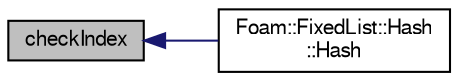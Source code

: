 digraph "checkIndex"
{
  bgcolor="transparent";
  edge [fontname="FreeSans",fontsize="10",labelfontname="FreeSans",labelfontsize="10"];
  node [fontname="FreeSans",fontsize="10",shape=record];
  rankdir="LR";
  Node62 [label="checkIndex",height=0.2,width=0.4,color="black", fillcolor="grey75", style="filled", fontcolor="black"];
  Node62 -> Node63 [dir="back",color="midnightblue",fontsize="10",style="solid",fontname="FreeSans"];
  Node63 [label="Foam::FixedList::Hash\l::Hash",height=0.2,width=0.4,color="black",URL="$a25898.html#a7d97a81e3e1f24c0b1785ac1c1d193e8"];
}
